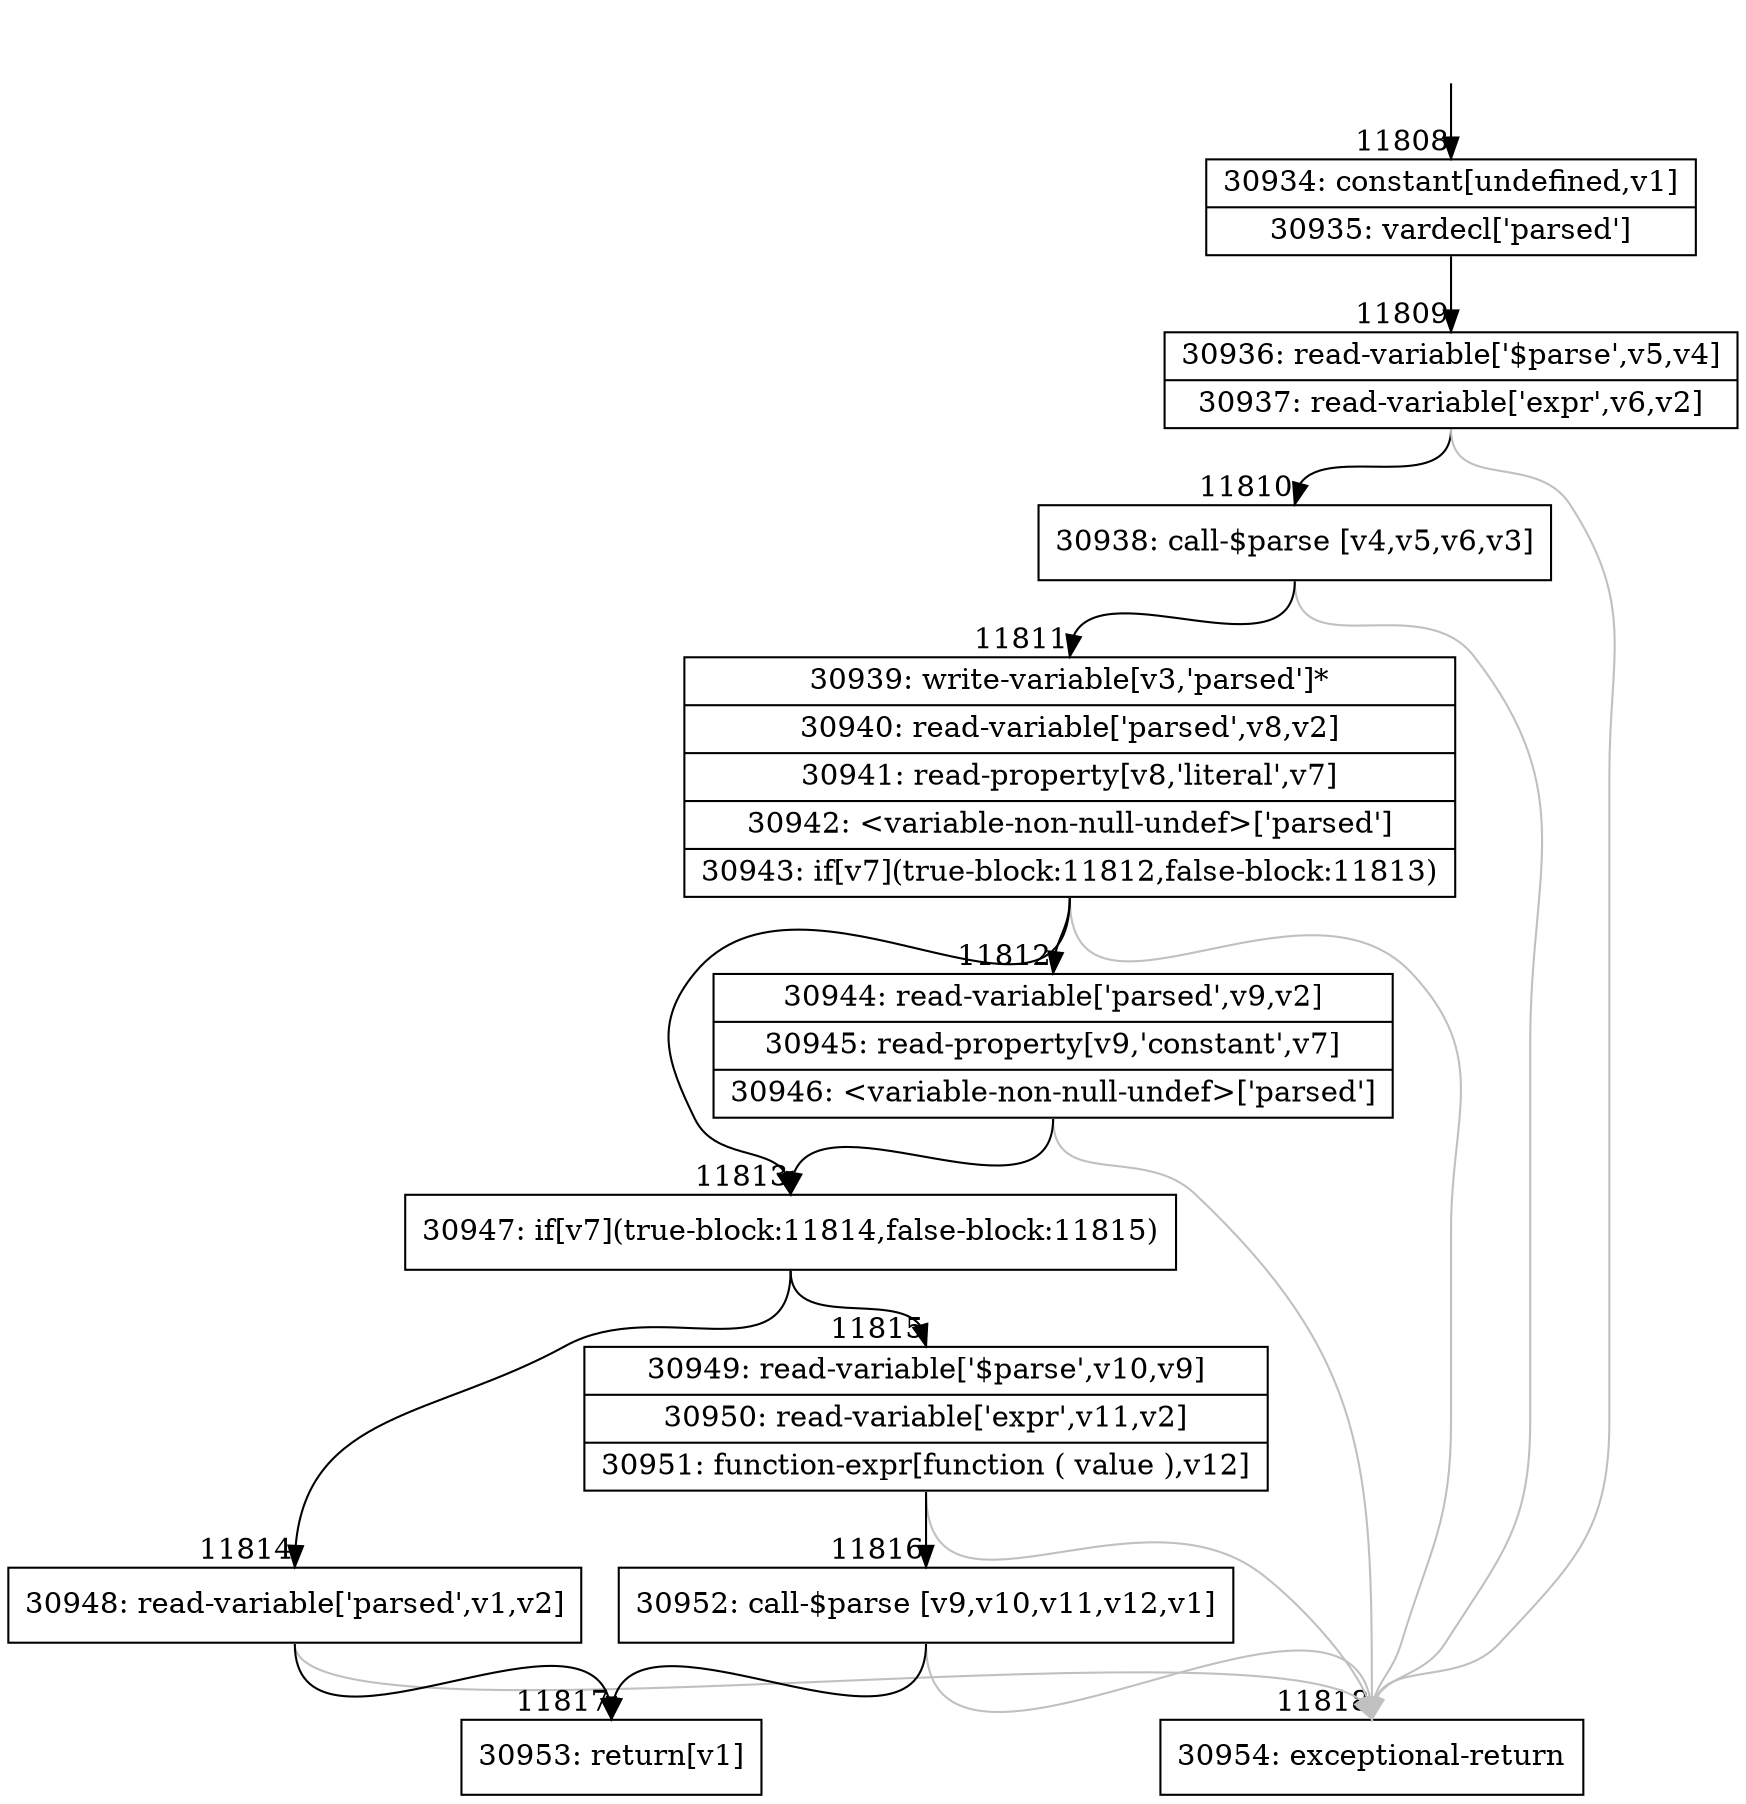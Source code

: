 digraph {
rankdir="TD"
BB_entry916[shape=none,label=""];
BB_entry916 -> BB11808 [tailport=s, headport=n, headlabel="    11808"]
BB11808 [shape=record label="{30934: constant[undefined,v1]|30935: vardecl['parsed']}" ] 
BB11808 -> BB11809 [tailport=s, headport=n, headlabel="      11809"]
BB11809 [shape=record label="{30936: read-variable['$parse',v5,v4]|30937: read-variable['expr',v6,v2]}" ] 
BB11809 -> BB11810 [tailport=s, headport=n, headlabel="      11810"]
BB11809 -> BB11818 [tailport=s, headport=n, color=gray, headlabel="      11818"]
BB11810 [shape=record label="{30938: call-$parse [v4,v5,v6,v3]}" ] 
BB11810 -> BB11811 [tailport=s, headport=n, headlabel="      11811"]
BB11810 -> BB11818 [tailport=s, headport=n, color=gray]
BB11811 [shape=record label="{30939: write-variable[v3,'parsed']*|30940: read-variable['parsed',v8,v2]|30941: read-property[v8,'literal',v7]|30942: \<variable-non-null-undef\>['parsed']|30943: if[v7](true-block:11812,false-block:11813)}" ] 
BB11811 -> BB11813 [tailport=s, headport=n, headlabel="      11813"]
BB11811 -> BB11812 [tailport=s, headport=n, headlabel="      11812"]
BB11811 -> BB11818 [tailport=s, headport=n, color=gray]
BB11812 [shape=record label="{30944: read-variable['parsed',v9,v2]|30945: read-property[v9,'constant',v7]|30946: \<variable-non-null-undef\>['parsed']}" ] 
BB11812 -> BB11813 [tailport=s, headport=n]
BB11812 -> BB11818 [tailport=s, headport=n, color=gray]
BB11813 [shape=record label="{30947: if[v7](true-block:11814,false-block:11815)}" ] 
BB11813 -> BB11814 [tailport=s, headport=n, headlabel="      11814"]
BB11813 -> BB11815 [tailport=s, headport=n, headlabel="      11815"]
BB11814 [shape=record label="{30948: read-variable['parsed',v1,v2]}" ] 
BB11814 -> BB11817 [tailport=s, headport=n, headlabel="      11817"]
BB11814 -> BB11818 [tailport=s, headport=n, color=gray]
BB11815 [shape=record label="{30949: read-variable['$parse',v10,v9]|30950: read-variable['expr',v11,v2]|30951: function-expr[function ( value ),v12]}" ] 
BB11815 -> BB11816 [tailport=s, headport=n, headlabel="      11816"]
BB11815 -> BB11818 [tailport=s, headport=n, color=gray]
BB11816 [shape=record label="{30952: call-$parse [v9,v10,v11,v12,v1]}" ] 
BB11816 -> BB11817 [tailport=s, headport=n]
BB11816 -> BB11818 [tailport=s, headport=n, color=gray]
BB11817 [shape=record label="{30953: return[v1]}" ] 
BB11818 [shape=record label="{30954: exceptional-return}" ] 
//#$~ 17115
}
